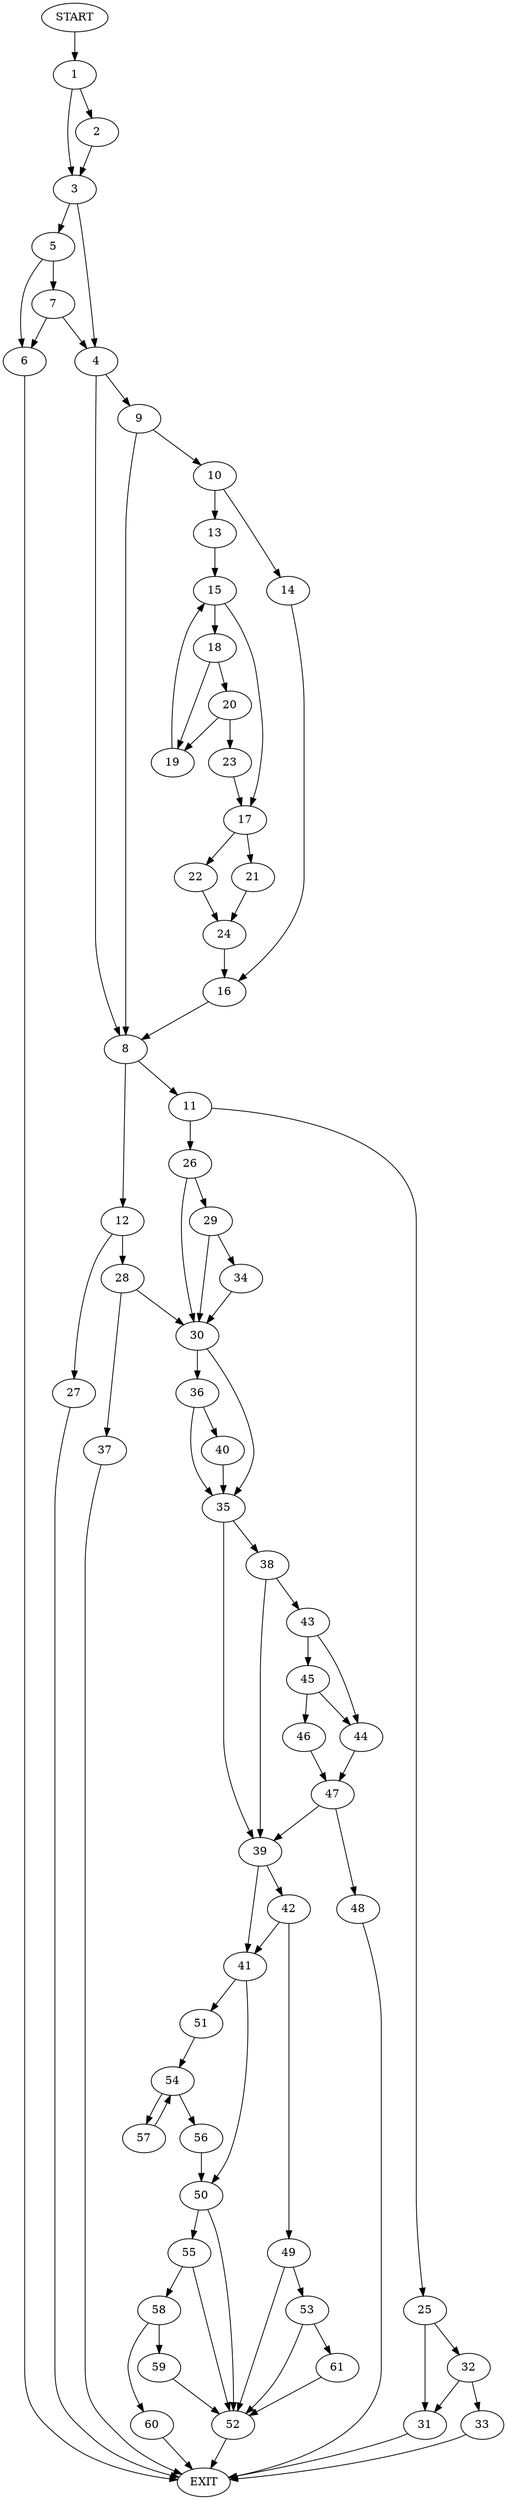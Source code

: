 digraph {
0 [label="START"]
62 [label="EXIT"]
0 -> 1
1 -> 2
1 -> 3
3 -> 4
3 -> 5
2 -> 3
5 -> 6
5 -> 7
4 -> 8
4 -> 9
6 -> 62
7 -> 4
7 -> 6
9 -> 8
9 -> 10
8 -> 11
8 -> 12
10 -> 13
10 -> 14
13 -> 15
14 -> 16
16 -> 8
15 -> 17
15 -> 18
18 -> 19
18 -> 20
17 -> 21
17 -> 22
20 -> 19
20 -> 23
19 -> 15
23 -> 17
21 -> 24
22 -> 24
24 -> 16
11 -> 25
11 -> 26
12 -> 27
12 -> 28
26 -> 29
26 -> 30
25 -> 31
25 -> 32
32 -> 31
32 -> 33
31 -> 62
33 -> 62
29 -> 34
29 -> 30
30 -> 35
30 -> 36
34 -> 30
28 -> 37
28 -> 30
27 -> 62
37 -> 62
35 -> 38
35 -> 39
36 -> 40
36 -> 35
40 -> 35
39 -> 41
39 -> 42
38 -> 43
38 -> 39
43 -> 44
43 -> 45
45 -> 44
45 -> 46
44 -> 47
46 -> 47
47 -> 48
47 -> 39
48 -> 62
42 -> 41
42 -> 49
41 -> 50
41 -> 51
49 -> 52
49 -> 53
51 -> 54
50 -> 55
50 -> 52
54 -> 56
54 -> 57
57 -> 54
56 -> 50
55 -> 52
55 -> 58
52 -> 62
58 -> 59
58 -> 60
60 -> 62
59 -> 52
53 -> 61
53 -> 52
61 -> 52
}
